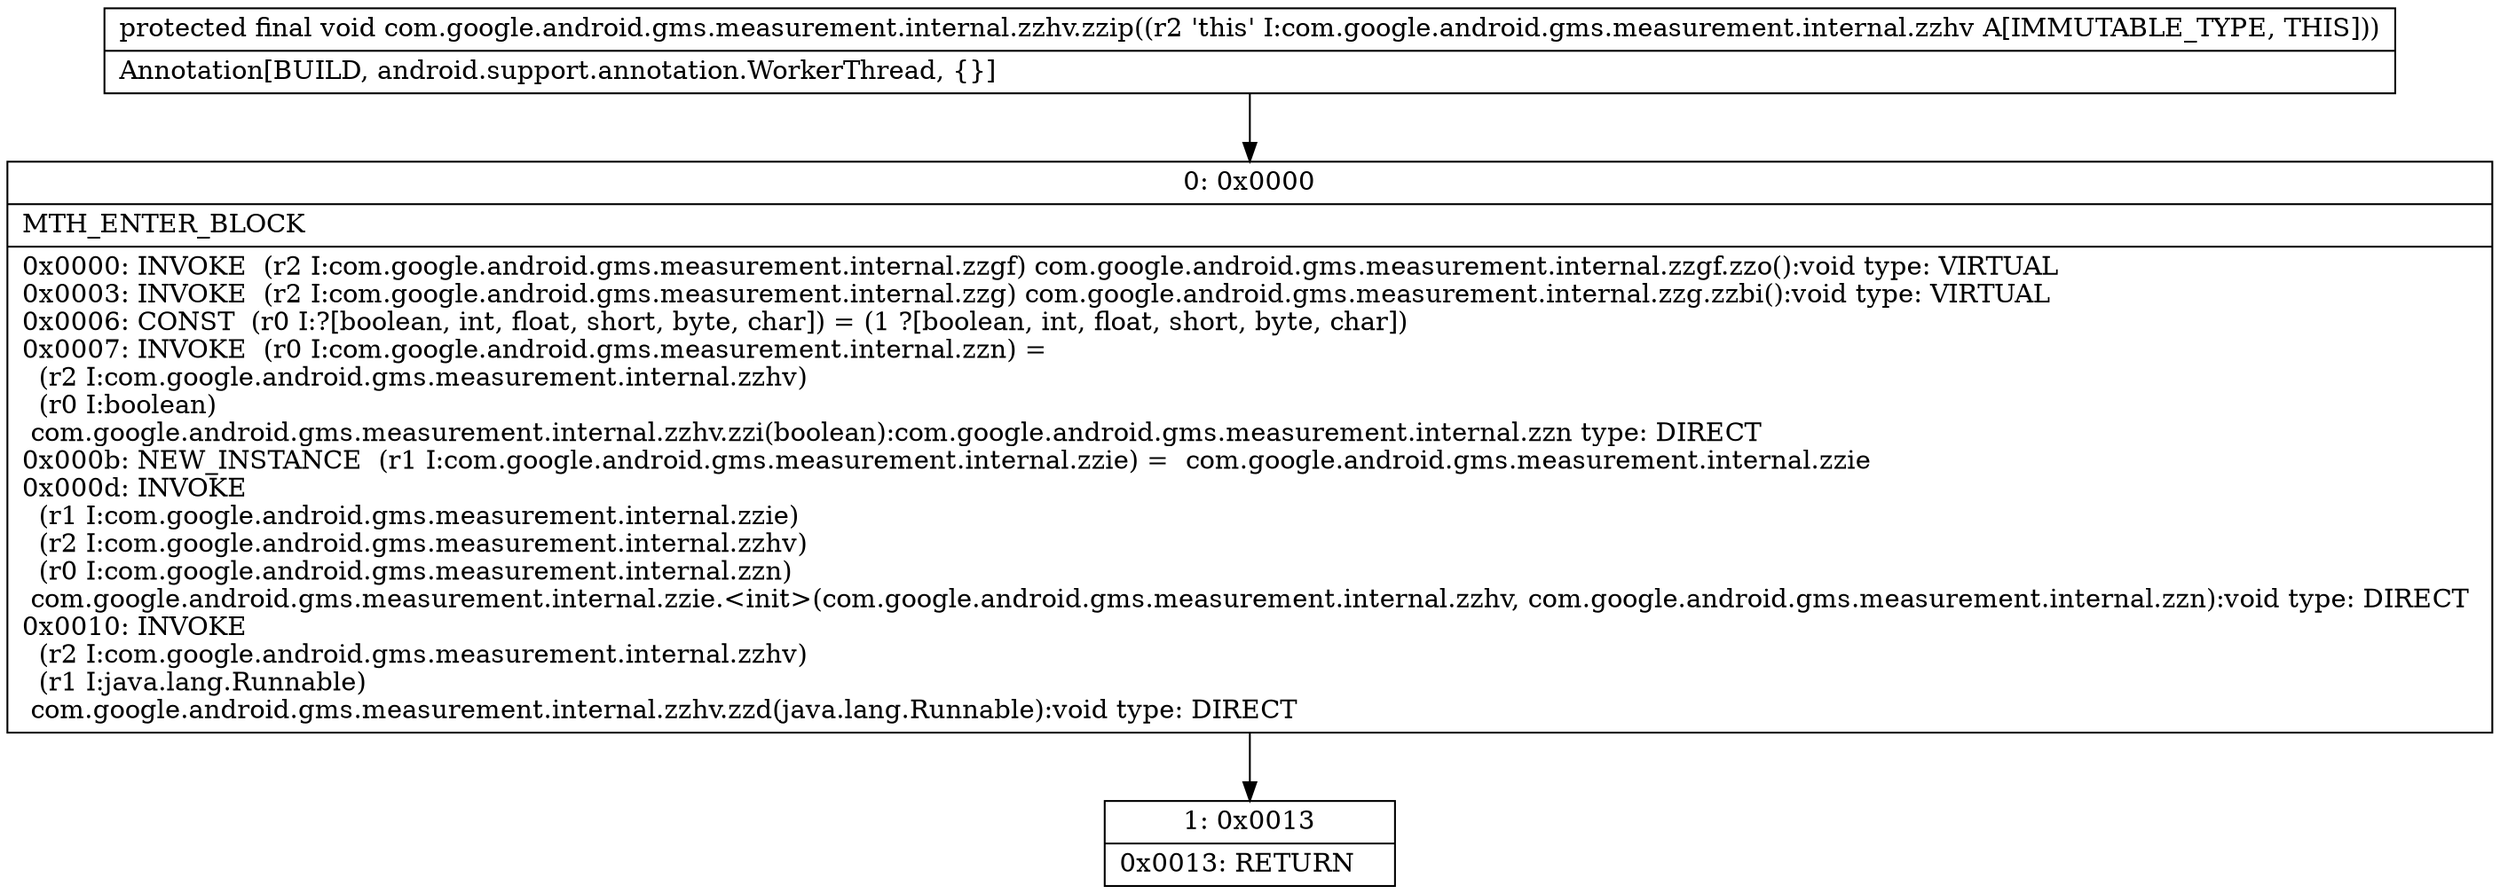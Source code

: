 digraph "CFG forcom.google.android.gms.measurement.internal.zzhv.zzip()V" {
Node_0 [shape=record,label="{0\:\ 0x0000|MTH_ENTER_BLOCK\l|0x0000: INVOKE  (r2 I:com.google.android.gms.measurement.internal.zzgf) com.google.android.gms.measurement.internal.zzgf.zzo():void type: VIRTUAL \l0x0003: INVOKE  (r2 I:com.google.android.gms.measurement.internal.zzg) com.google.android.gms.measurement.internal.zzg.zzbi():void type: VIRTUAL \l0x0006: CONST  (r0 I:?[boolean, int, float, short, byte, char]) = (1 ?[boolean, int, float, short, byte, char]) \l0x0007: INVOKE  (r0 I:com.google.android.gms.measurement.internal.zzn) = \l  (r2 I:com.google.android.gms.measurement.internal.zzhv)\l  (r0 I:boolean)\l com.google.android.gms.measurement.internal.zzhv.zzi(boolean):com.google.android.gms.measurement.internal.zzn type: DIRECT \l0x000b: NEW_INSTANCE  (r1 I:com.google.android.gms.measurement.internal.zzie) =  com.google.android.gms.measurement.internal.zzie \l0x000d: INVOKE  \l  (r1 I:com.google.android.gms.measurement.internal.zzie)\l  (r2 I:com.google.android.gms.measurement.internal.zzhv)\l  (r0 I:com.google.android.gms.measurement.internal.zzn)\l com.google.android.gms.measurement.internal.zzie.\<init\>(com.google.android.gms.measurement.internal.zzhv, com.google.android.gms.measurement.internal.zzn):void type: DIRECT \l0x0010: INVOKE  \l  (r2 I:com.google.android.gms.measurement.internal.zzhv)\l  (r1 I:java.lang.Runnable)\l com.google.android.gms.measurement.internal.zzhv.zzd(java.lang.Runnable):void type: DIRECT \l}"];
Node_1 [shape=record,label="{1\:\ 0x0013|0x0013: RETURN   \l}"];
MethodNode[shape=record,label="{protected final void com.google.android.gms.measurement.internal.zzhv.zzip((r2 'this' I:com.google.android.gms.measurement.internal.zzhv A[IMMUTABLE_TYPE, THIS]))  | Annotation[BUILD, android.support.annotation.WorkerThread, \{\}]\l}"];
MethodNode -> Node_0;
Node_0 -> Node_1;
}

